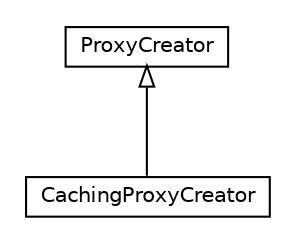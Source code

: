 #!/usr/local/bin/dot
#
# Class diagram 
# Generated by UMLGraph version 5.4 (http://www.umlgraph.org/)
#

digraph G {
	edge [fontname="Helvetica",fontsize=10,labelfontname="Helvetica",labelfontsize=10];
	node [fontname="Helvetica",fontsize=10,shape=plaintext];
	nodesep=0.25;
	ranksep=0.5;
	// com.google.gwt.user.rebind.rpc.CachingProxyCreator
	c1701 [label=<<table title="com.google.gwt.user.rebind.rpc.CachingProxyCreator" border="0" cellborder="1" cellspacing="0" cellpadding="2" port="p" href="./CachingProxyCreator.html">
		<tr><td><table border="0" cellspacing="0" cellpadding="1">
<tr><td align="center" balign="center"> CachingProxyCreator </td></tr>
		</table></td></tr>
		</table>>, URL="./CachingProxyCreator.html", fontname="Helvetica", fontcolor="black", fontsize=10.0];
	//com.google.gwt.user.rebind.rpc.CachingProxyCreator extends com.google.gwt.user.rebind.rpc.ProxyCreator
	c1702:p -> c1701:p [dir=back,arrowtail=empty];
	// com.google.gwt.user.rebind.rpc.ProxyCreator
	c1702 [label=<<table title="com.google.gwt.user.rebind.rpc.ProxyCreator" border="0" cellborder="1" cellspacing="0" cellpadding="2" port="p" href="http://java.sun.com/j2se/1.4.2/docs/api/com/google/gwt/user/rebind/rpc/ProxyCreator.html">
		<tr><td><table border="0" cellspacing="0" cellpadding="1">
<tr><td align="center" balign="center"> ProxyCreator </td></tr>
		</table></td></tr>
		</table>>, URL="http://java.sun.com/j2se/1.4.2/docs/api/com/google/gwt/user/rebind/rpc/ProxyCreator.html", fontname="Helvetica", fontcolor="black", fontsize=10.0];
}

